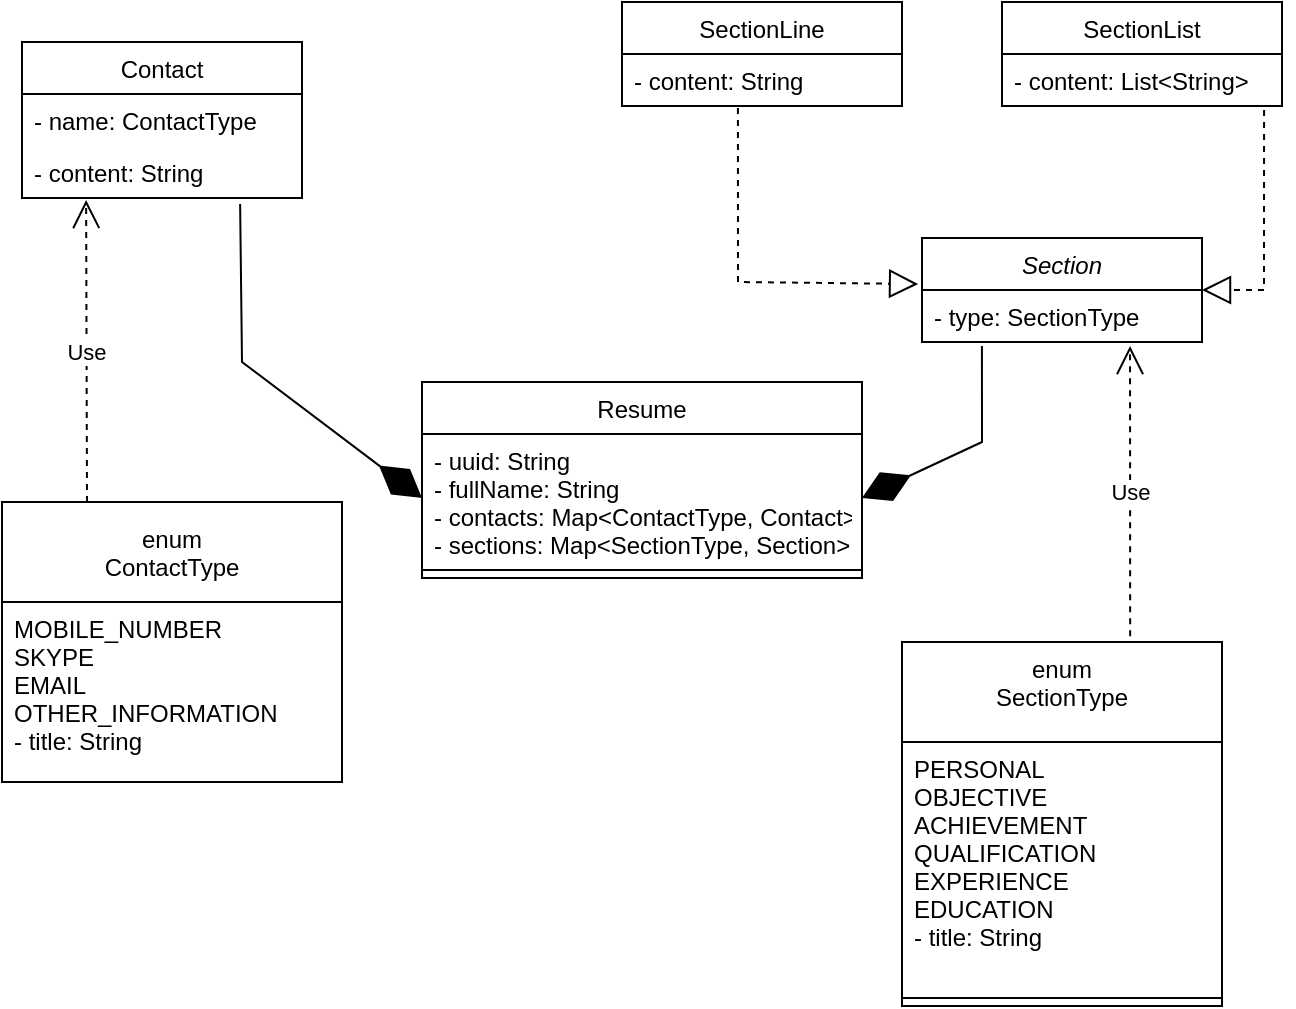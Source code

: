 <mxfile version="20.6.0"><diagram id="YPhEhWuu1sdlVcVYo1lf" name="Страница 1"><mxGraphModel dx="658" dy="481" grid="1" gridSize="10" guides="1" tooltips="1" connect="1" arrows="1" fold="1" page="1" pageScale="1" pageWidth="827" pageHeight="1169" math="0" shadow="0"><root><mxCell id="0"/><mxCell id="1" parent="0"/><mxCell id="xPCFhsR0OEQf6jESk4EQ-1" value="Resume" style="swimlane;fontStyle=0;align=center;verticalAlign=top;childLayout=stackLayout;horizontal=1;startSize=26;horizontalStack=0;resizeParent=1;resizeParentMax=0;resizeLast=0;collapsible=1;marginBottom=0;" vertex="1" parent="1"><mxGeometry x="230" y="200" width="220" height="98" as="geometry"/></mxCell><mxCell id="xPCFhsR0OEQf6jESk4EQ-2" value="- uuid: String&#xa;- fullName: String&#xa;- contacts: Map&lt;ContactType, Contact&gt;&#xa;- sections: Map&lt;SectionType, Section&gt;" style="text;strokeColor=none;fillColor=none;align=left;verticalAlign=top;spacingLeft=4;spacingRight=4;overflow=hidden;rotatable=0;points=[[0,0.5],[1,0.5]];portConstraint=eastwest;" vertex="1" parent="xPCFhsR0OEQf6jESk4EQ-1"><mxGeometry y="26" width="220" height="64" as="geometry"/></mxCell><mxCell id="xPCFhsR0OEQf6jESk4EQ-3" value="" style="line;strokeWidth=1;fillColor=none;align=left;verticalAlign=middle;spacingTop=-1;spacingLeft=3;spacingRight=3;rotatable=0;labelPosition=right;points=[];portConstraint=eastwest;strokeColor=inherit;" vertex="1" parent="xPCFhsR0OEQf6jESk4EQ-1"><mxGeometry y="90" width="220" height="8" as="geometry"/></mxCell><mxCell id="xPCFhsR0OEQf6jESk4EQ-13" value="enum&#xa;SectionType" style="swimlane;fontStyle=0;align=center;verticalAlign=top;childLayout=stackLayout;horizontal=1;startSize=50;horizontalStack=0;resizeParent=1;resizeParentMax=0;resizeLast=0;collapsible=1;marginBottom=0;" vertex="1" parent="1"><mxGeometry x="470" y="330" width="160" height="182" as="geometry"/></mxCell><mxCell id="xPCFhsR0OEQf6jESk4EQ-14" value="PERSONAL&#xa;OBJECTIVE&#xa;ACHIEVEMENT&#xa;QUALIFICATION&#xa;EXPERIENCE&#xa;EDUCATION&#xa;- title: String" style="text;strokeColor=none;fillColor=none;align=left;verticalAlign=top;spacingLeft=4;spacingRight=4;overflow=hidden;rotatable=0;points=[[0,0.5],[1,0.5]];portConstraint=eastwest;" vertex="1" parent="xPCFhsR0OEQf6jESk4EQ-13"><mxGeometry y="50" width="160" height="124" as="geometry"/></mxCell><mxCell id="xPCFhsR0OEQf6jESk4EQ-15" value="" style="line;strokeWidth=1;fillColor=none;align=left;verticalAlign=middle;spacingTop=-1;spacingLeft=3;spacingRight=3;rotatable=0;labelPosition=right;points=[];portConstraint=eastwest;strokeColor=inherit;" vertex="1" parent="xPCFhsR0OEQf6jESk4EQ-13"><mxGeometry y="174" width="160" height="8" as="geometry"/></mxCell><mxCell id="xPCFhsR0OEQf6jESk4EQ-17" value="enum&#xa;ContactType" style="swimlane;fontStyle=0;childLayout=stackLayout;horizontal=1;startSize=50;fillColor=none;horizontalStack=0;resizeParent=1;resizeParentMax=0;resizeLast=0;collapsible=1;marginBottom=0;" vertex="1" parent="1"><mxGeometry x="20" y="260" width="170" height="140" as="geometry"/></mxCell><mxCell id="xPCFhsR0OEQf6jESk4EQ-18" value="MOBILE_NUMBER&#xa;SKYPE&#xa;EMAIL&#xa;OTHER_INFORMATION&#xa;- title: String&#xa;&#xa;" style="text;strokeColor=none;fillColor=none;align=left;verticalAlign=top;spacingLeft=4;spacingRight=4;overflow=hidden;rotatable=0;points=[[0,0.5],[1,0.5]];portConstraint=eastwest;" vertex="1" parent="xPCFhsR0OEQf6jESk4EQ-17"><mxGeometry y="50" width="170" height="90" as="geometry"/></mxCell><mxCell id="xPCFhsR0OEQf6jESk4EQ-21" value="" style="endArrow=diamondThin;endFill=1;endSize=24;html=1;rounded=0;exitX=0.779;exitY=1.115;exitDx=0;exitDy=0;exitPerimeter=0;entryX=0;entryY=0.5;entryDx=0;entryDy=0;" edge="1" parent="1" source="xPCFhsR0OEQf6jESk4EQ-25" target="xPCFhsR0OEQf6jESk4EQ-2"><mxGeometry width="160" relative="1" as="geometry"><mxPoint x="94" y="110" as="sourcePoint"/><mxPoint x="220" y="190" as="targetPoint"/><Array as="points"><mxPoint x="140" y="190"/></Array></mxGeometry></mxCell><mxCell id="xPCFhsR0OEQf6jESk4EQ-22" value="" style="endArrow=diamondThin;endFill=1;endSize=24;html=1;rounded=0;entryX=1;entryY=0.5;entryDx=0;entryDy=0;exitX=0.214;exitY=1.077;exitDx=0;exitDy=0;exitPerimeter=0;" edge="1" parent="1" source="xPCFhsR0OEQf6jESk4EQ-28" target="xPCFhsR0OEQf6jESk4EQ-2"><mxGeometry width="160" relative="1" as="geometry"><mxPoint x="510" y="190" as="sourcePoint"/><mxPoint x="640" y="190" as="targetPoint"/><Array as="points"><mxPoint x="510" y="230"/></Array></mxGeometry></mxCell><mxCell id="xPCFhsR0OEQf6jESk4EQ-23" value="Contact" style="swimlane;fontStyle=0;childLayout=stackLayout;horizontal=1;startSize=26;fillColor=none;horizontalStack=0;resizeParent=1;resizeParentMax=0;resizeLast=0;collapsible=1;marginBottom=0;" vertex="1" parent="1"><mxGeometry x="30" y="30" width="140" height="78" as="geometry"/></mxCell><mxCell id="xPCFhsR0OEQf6jESk4EQ-24" value="- name: ContactType" style="text;strokeColor=none;fillColor=none;align=left;verticalAlign=top;spacingLeft=4;spacingRight=4;overflow=hidden;rotatable=0;points=[[0,0.5],[1,0.5]];portConstraint=eastwest;" vertex="1" parent="xPCFhsR0OEQf6jESk4EQ-23"><mxGeometry y="26" width="140" height="26" as="geometry"/></mxCell><mxCell id="xPCFhsR0OEQf6jESk4EQ-25" value="- content: String" style="text;strokeColor=none;fillColor=none;align=left;verticalAlign=top;spacingLeft=4;spacingRight=4;overflow=hidden;rotatable=0;points=[[0,0.5],[1,0.5]];portConstraint=eastwest;" vertex="1" parent="xPCFhsR0OEQf6jESk4EQ-23"><mxGeometry y="52" width="140" height="26" as="geometry"/></mxCell><mxCell id="xPCFhsR0OEQf6jESk4EQ-27" value="Section" style="swimlane;fontStyle=2;childLayout=stackLayout;horizontal=1;startSize=26;fillColor=none;horizontalStack=0;resizeParent=1;resizeParentMax=0;resizeLast=0;collapsible=1;marginBottom=0;" vertex="1" parent="1"><mxGeometry x="480" y="128" width="140" height="52" as="geometry"/></mxCell><mxCell id="xPCFhsR0OEQf6jESk4EQ-28" value="- type: SectionType" style="text;strokeColor=none;fillColor=none;align=left;verticalAlign=top;spacingLeft=4;spacingRight=4;overflow=hidden;rotatable=0;points=[[0,0.5],[1,0.5]];portConstraint=eastwest;" vertex="1" parent="xPCFhsR0OEQf6jESk4EQ-27"><mxGeometry y="26" width="140" height="26" as="geometry"/></mxCell><mxCell id="xPCFhsR0OEQf6jESk4EQ-31" value="Use" style="endArrow=open;endSize=12;dashed=1;html=1;rounded=0;entryX=0.229;entryY=1.038;entryDx=0;entryDy=0;entryPerimeter=0;exitX=0.25;exitY=0;exitDx=0;exitDy=0;" edge="1" parent="1" source="xPCFhsR0OEQf6jESk4EQ-17" target="xPCFhsR0OEQf6jESk4EQ-25"><mxGeometry width="160" relative="1" as="geometry"><mxPoint x="20" y="220" as="sourcePoint"/><mxPoint x="180" y="220" as="targetPoint"/></mxGeometry></mxCell><mxCell id="xPCFhsR0OEQf6jESk4EQ-32" value="Use" style="endArrow=open;endSize=12;dashed=1;html=1;rounded=0;exitX=0.713;exitY=-0.016;exitDx=0;exitDy=0;exitPerimeter=0;entryX=0.743;entryY=1.077;entryDx=0;entryDy=0;entryPerimeter=0;" edge="1" parent="1" source="xPCFhsR0OEQf6jESk4EQ-13" target="xPCFhsR0OEQf6jESk4EQ-28"><mxGeometry width="160" relative="1" as="geometry"><mxPoint x="500" y="210" as="sourcePoint"/><mxPoint x="583" y="230" as="targetPoint"/></mxGeometry></mxCell><mxCell id="xPCFhsR0OEQf6jESk4EQ-33" value="SectionList" style="swimlane;fontStyle=0;childLayout=stackLayout;horizontal=1;startSize=26;fillColor=none;horizontalStack=0;resizeParent=1;resizeParentMax=0;resizeLast=0;collapsible=1;marginBottom=0;" vertex="1" parent="1"><mxGeometry x="520" y="10" width="140" height="52" as="geometry"/></mxCell><mxCell id="xPCFhsR0OEQf6jESk4EQ-34" value="- content: List&lt;String&gt;" style="text;strokeColor=none;fillColor=none;align=left;verticalAlign=top;spacingLeft=4;spacingRight=4;overflow=hidden;rotatable=0;points=[[0,0.5],[1,0.5]];portConstraint=eastwest;" vertex="1" parent="xPCFhsR0OEQf6jESk4EQ-33"><mxGeometry y="26" width="140" height="26" as="geometry"/></mxCell><mxCell id="xPCFhsR0OEQf6jESk4EQ-37" value="SectionLine" style="swimlane;fontStyle=0;childLayout=stackLayout;horizontal=1;startSize=26;fillColor=none;horizontalStack=0;resizeParent=1;resizeParentMax=0;resizeLast=0;collapsible=1;marginBottom=0;" vertex="1" parent="1"><mxGeometry x="330" y="10" width="140" height="52" as="geometry"/></mxCell><mxCell id="xPCFhsR0OEQf6jESk4EQ-38" value="- content: String" style="text;strokeColor=none;fillColor=none;align=left;verticalAlign=top;spacingLeft=4;spacingRight=4;overflow=hidden;rotatable=0;points=[[0,0.5],[1,0.5]];portConstraint=eastwest;" vertex="1" parent="xPCFhsR0OEQf6jESk4EQ-37"><mxGeometry y="26" width="140" height="26" as="geometry"/></mxCell><mxCell id="xPCFhsR0OEQf6jESk4EQ-41" value="" style="endArrow=block;dashed=1;endFill=0;endSize=12;html=1;rounded=0;entryX=-0.014;entryY=-0.115;entryDx=0;entryDy=0;entryPerimeter=0;exitX=0.414;exitY=1.038;exitDx=0;exitDy=0;exitPerimeter=0;" edge="1" parent="1" source="xPCFhsR0OEQf6jESk4EQ-38" target="xPCFhsR0OEQf6jESk4EQ-28"><mxGeometry width="160" relative="1" as="geometry"><mxPoint x="310" y="150" as="sourcePoint"/><mxPoint x="470" y="150" as="targetPoint"/><Array as="points"><mxPoint x="388" y="150"/></Array></mxGeometry></mxCell><mxCell id="xPCFhsR0OEQf6jESk4EQ-42" value="" style="endArrow=block;dashed=1;endFill=0;endSize=12;html=1;rounded=0;entryX=1;entryY=0;entryDx=0;entryDy=0;entryPerimeter=0;exitX=0.936;exitY=1.077;exitDx=0;exitDy=0;exitPerimeter=0;" edge="1" parent="1" source="xPCFhsR0OEQf6jESk4EQ-34" target="xPCFhsR0OEQf6jESk4EQ-28"><mxGeometry width="160" relative="1" as="geometry"><mxPoint x="500" y="90" as="sourcePoint"/><mxPoint x="660" y="90" as="targetPoint"/><Array as="points"><mxPoint x="651" y="154"/></Array></mxGeometry></mxCell></root></mxGraphModel></diagram></mxfile>